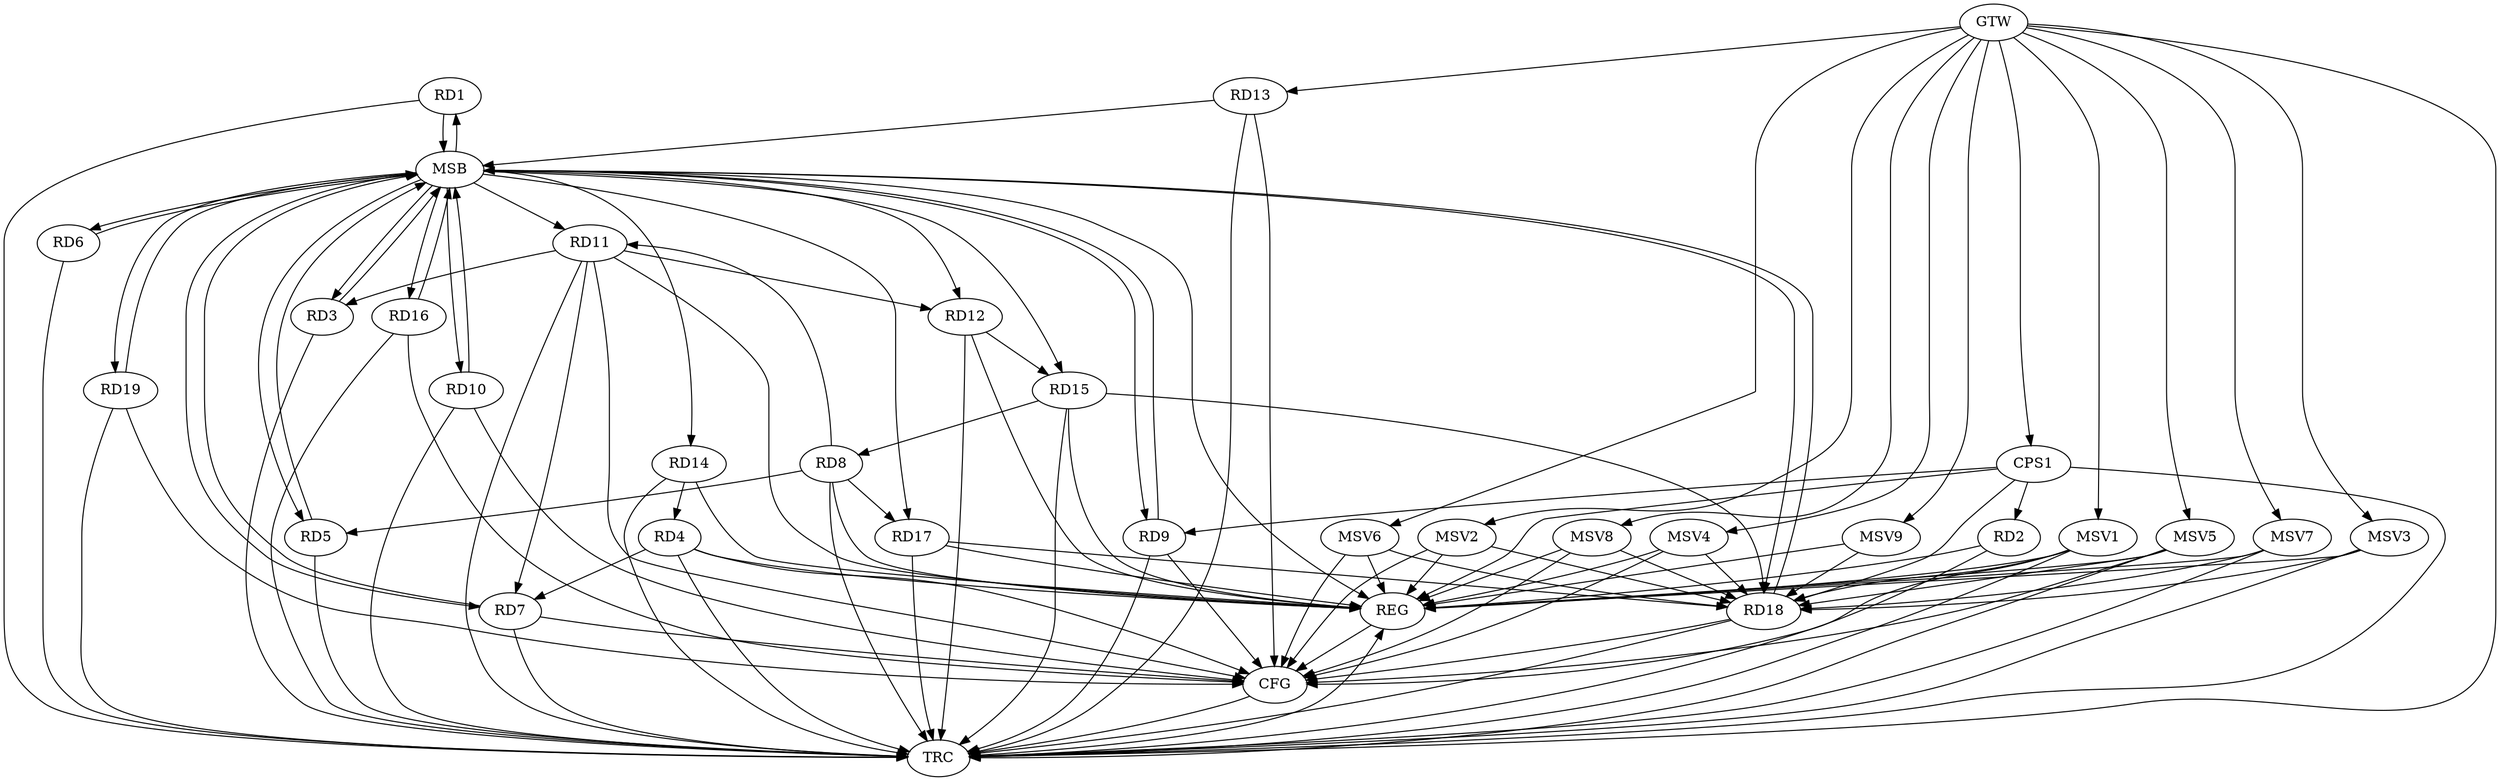 strict digraph G {
  RD1 [ label="RD1" ];
  RD2 [ label="RD2" ];
  RD3 [ label="RD3" ];
  RD4 [ label="RD4" ];
  RD5 [ label="RD5" ];
  RD6 [ label="RD6" ];
  RD7 [ label="RD7" ];
  RD8 [ label="RD8" ];
  RD9 [ label="RD9" ];
  RD10 [ label="RD10" ];
  RD11 [ label="RD11" ];
  RD12 [ label="RD12" ];
  RD13 [ label="RD13" ];
  RD14 [ label="RD14" ];
  RD15 [ label="RD15" ];
  RD16 [ label="RD16" ];
  RD17 [ label="RD17" ];
  RD18 [ label="RD18" ];
  RD19 [ label="RD19" ];
  CPS1 [ label="CPS1" ];
  GTW [ label="GTW" ];
  REG [ label="REG" ];
  MSB [ label="MSB" ];
  CFG [ label="CFG" ];
  TRC [ label="TRC" ];
  MSV1 [ label="MSV1" ];
  MSV2 [ label="MSV2" ];
  MSV3 [ label="MSV3" ];
  MSV4 [ label="MSV4" ];
  MSV5 [ label="MSV5" ];
  MSV6 [ label="MSV6" ];
  MSV7 [ label="MSV7" ];
  MSV8 [ label="MSV8" ];
  MSV9 [ label="MSV9" ];
  RD11 -> RD3;
  RD4 -> RD7;
  RD14 -> RD4;
  RD8 -> RD5;
  RD11 -> RD7;
  RD8 -> RD11;
  RD15 -> RD8;
  RD8 -> RD17;
  RD11 -> RD12;
  RD12 -> RD15;
  RD15 -> RD18;
  RD17 -> RD18;
  CPS1 -> RD2;
  CPS1 -> RD9;
  CPS1 -> RD18;
  GTW -> RD13;
  GTW -> CPS1;
  RD2 -> REG;
  RD4 -> REG;
  RD8 -> REG;
  RD11 -> REG;
  RD12 -> REG;
  RD14 -> REG;
  RD15 -> REG;
  RD17 -> REG;
  CPS1 -> REG;
  RD1 -> MSB;
  MSB -> RD14;
  MSB -> REG;
  RD3 -> MSB;
  MSB -> RD9;
  MSB -> RD19;
  RD5 -> MSB;
  MSB -> RD11;
  MSB -> RD15;
  MSB -> RD16;
  RD6 -> MSB;
  MSB -> RD10;
  RD7 -> MSB;
  MSB -> RD6;
  RD9 -> MSB;
  RD10 -> MSB;
  MSB -> RD3;
  MSB -> RD7;
  RD13 -> MSB;
  MSB -> RD1;
  MSB -> RD12;
  RD16 -> MSB;
  MSB -> RD5;
  MSB -> RD18;
  RD18 -> MSB;
  RD19 -> MSB;
  MSB -> RD17;
  RD18 -> CFG;
  RD11 -> CFG;
  RD13 -> CFG;
  RD7 -> CFG;
  RD9 -> CFG;
  RD16 -> CFG;
  RD19 -> CFG;
  RD4 -> CFG;
  RD10 -> CFG;
  REG -> CFG;
  RD1 -> TRC;
  RD2 -> TRC;
  RD3 -> TRC;
  RD4 -> TRC;
  RD5 -> TRC;
  RD6 -> TRC;
  RD7 -> TRC;
  RD8 -> TRC;
  RD9 -> TRC;
  RD10 -> TRC;
  RD11 -> TRC;
  RD12 -> TRC;
  RD13 -> TRC;
  RD14 -> TRC;
  RD15 -> TRC;
  RD16 -> TRC;
  RD17 -> TRC;
  RD18 -> TRC;
  RD19 -> TRC;
  CPS1 -> TRC;
  GTW -> TRC;
  CFG -> TRC;
  TRC -> REG;
  MSV1 -> RD18;
  GTW -> MSV1;
  MSV1 -> REG;
  MSV1 -> TRC;
  MSV1 -> CFG;
  MSV2 -> RD18;
  GTW -> MSV2;
  MSV2 -> REG;
  MSV2 -> CFG;
  MSV3 -> RD18;
  GTW -> MSV3;
  MSV3 -> REG;
  MSV3 -> TRC;
  MSV4 -> RD18;
  GTW -> MSV4;
  MSV4 -> REG;
  MSV4 -> CFG;
  MSV5 -> RD18;
  MSV6 -> RD18;
  GTW -> MSV5;
  MSV5 -> REG;
  MSV5 -> TRC;
  MSV5 -> CFG;
  GTW -> MSV6;
  MSV6 -> REG;
  MSV6 -> CFG;
  MSV7 -> RD18;
  GTW -> MSV7;
  MSV7 -> REG;
  MSV7 -> TRC;
  MSV8 -> RD18;
  GTW -> MSV8;
  MSV8 -> REG;
  MSV8 -> CFG;
  MSV9 -> RD18;
  GTW -> MSV9;
  MSV9 -> REG;
}

